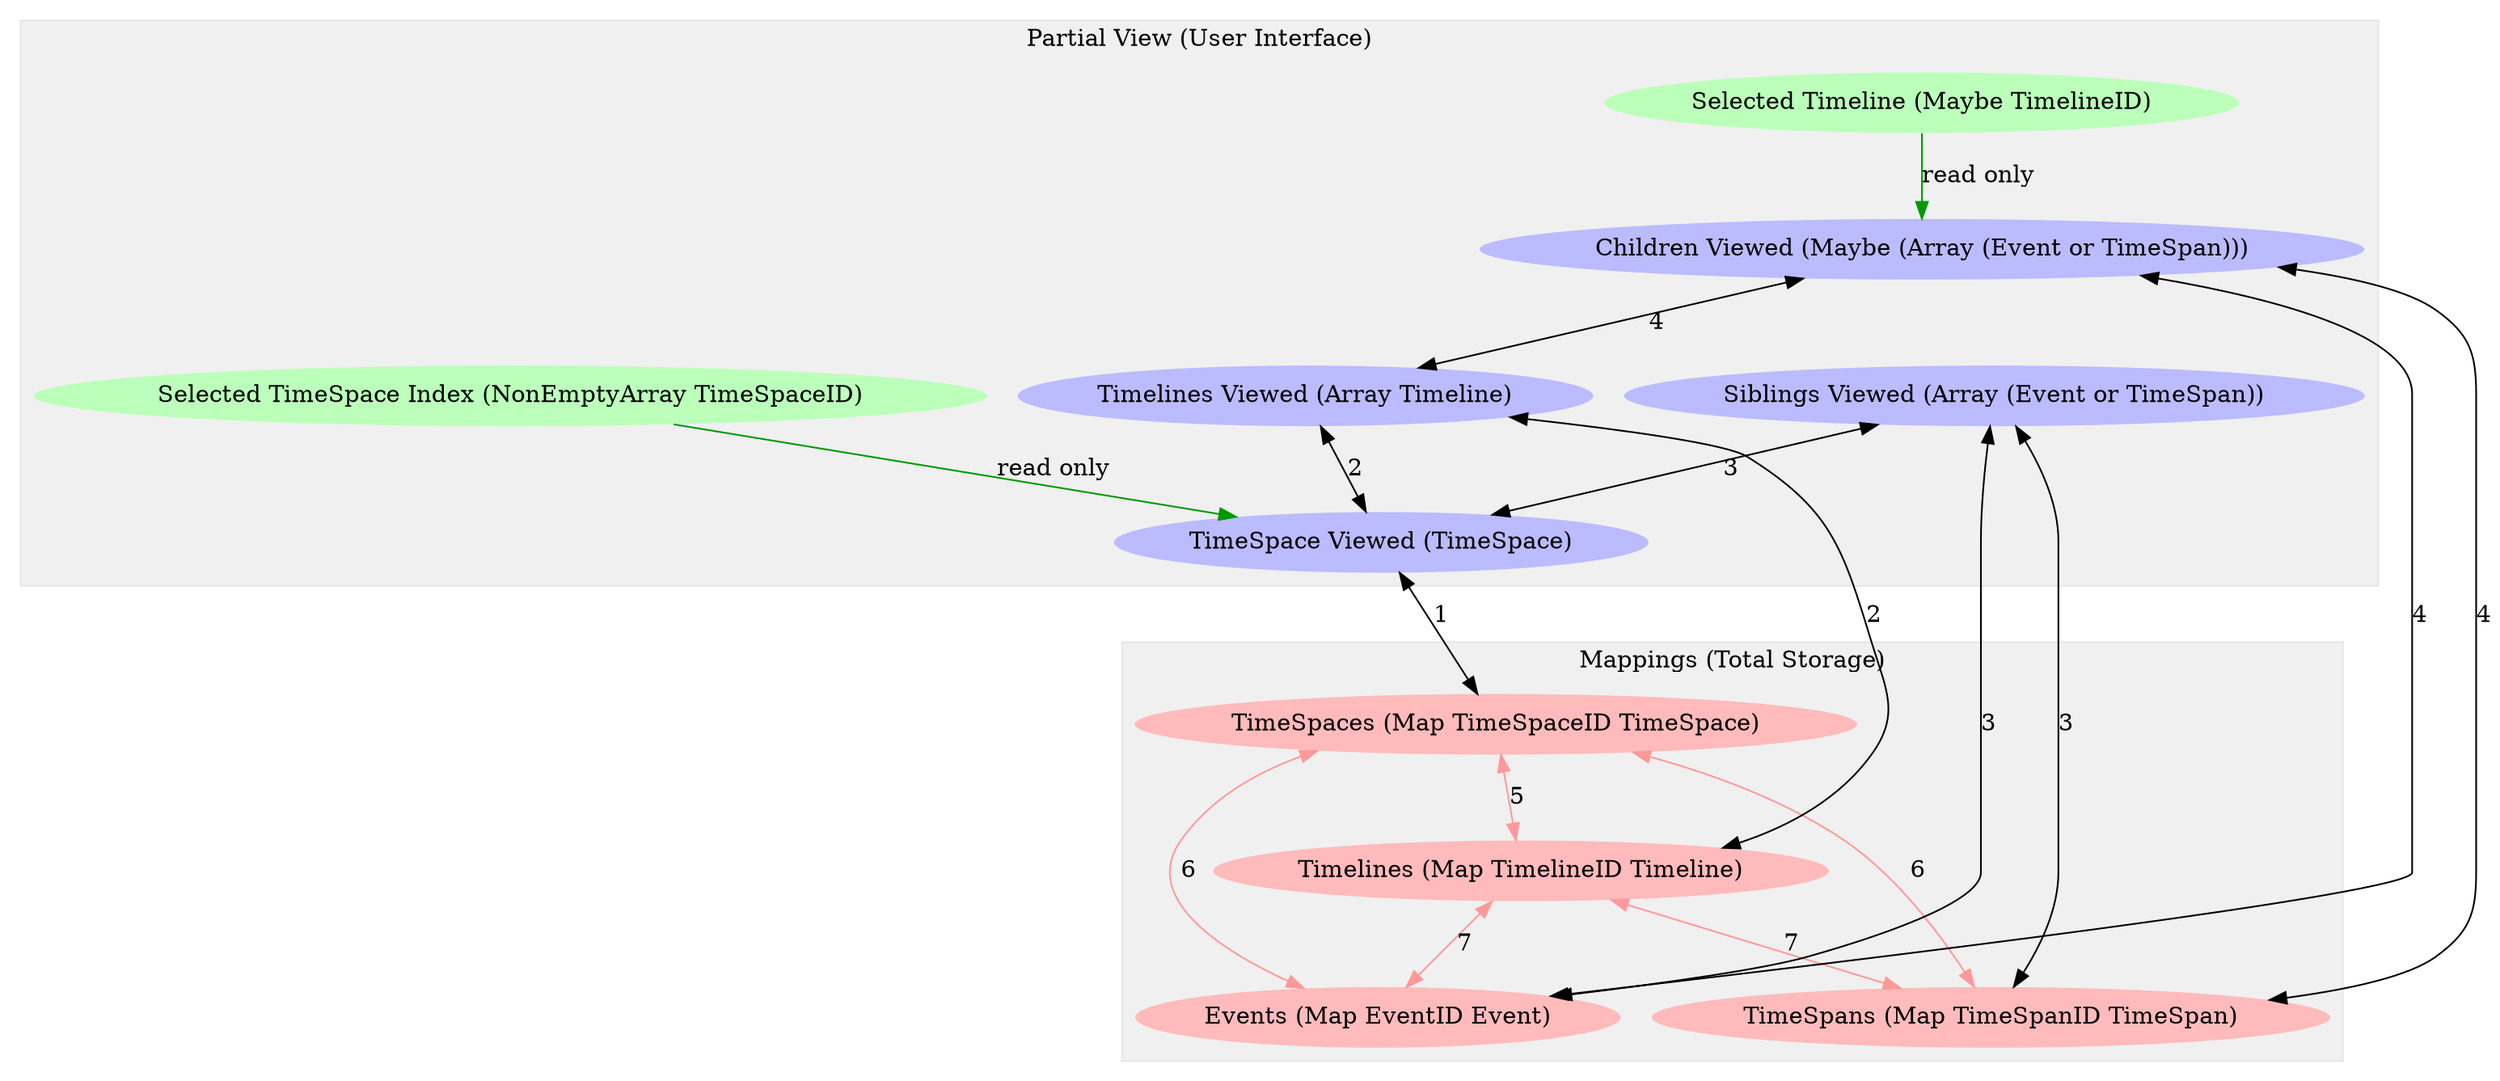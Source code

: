 digraph Signals {
  size="48,32";
  // ratio="fill";

  subgraph cluster_0 {
    label="Mappings (Total Storage)";
    color="#0000000F";
    style="filled";
    timeSpaces[label="TimeSpaces (Map TimeSpaceID TimeSpace)",style="filled",fillcolor="#ffbbbb",penwidth="0"];
    timelines[label="Timelines (Map TimelineID Timeline)",style="filled",fillcolor="#ffbbbb",penwidth="0"];
    events[label="Events (Map EventID Event)",style="filled",fillcolor="#ffbbbb",penwidth="0"];
    timeSpans[label="TimeSpans (Map TimeSpanID TimeSpan)",style="filled",fillcolor="#ffbbbb",penwidth="0"];
  }

  subgraph cluster_1 {
    label="Partial View (User Interface)";
    color="#0000000F";
    style="filled";
    timeSpaceViewed[label="TimeSpace Viewed (TimeSpace)",style="filled",fillcolor="#bbbbff",penwidth="0"];
    timeSpaceIndex[label="Selected TimeSpace Index (NonEmptyArray TimeSpaceID)",style="filled",fillcolor="#bbffbb",penwidth="0"];
    timelinesViewed[label="Timelines Viewed (Array Timeline)",style="filled",fillcolor="#bbbbff",penwidth="0"];
    timelineSelected[label="Selected Timeline (Maybe TimelineID)",style="filled",fillcolor="#bbffbb",penwidth="0"];
    siblingsViewed[label="Siblings Viewed (Array (Event or TimeSpan))",style="filled",fillcolor="#bbbbff",penwidth="0"];
    childrenViewed[label="Children Viewed (Maybe (Array (Event or TimeSpan)))",style="filled",fillcolor="#bbbbff",penwidth="0"];
  }

  // inner mapping connectivity
  timeSpaces -> timelines [dir=both, color="#ff9999", label="5"];
  timeSpaces -> events [dir=both, color="#ff9999", label="6"];
  timeSpaces -> timeSpans [dir=both, color="#ff9999", label="6"];
  timelines -> events [dir=both, color="#ff9999", label="7"];
  timelines -> timeSpans [dir=both, color="#ff9999", label="7"];

  timeSpaceIndex -> timeSpaceViewed [color="#009900", label="read only"];
  timeSpaceViewed -> timeSpaces [dir=both, label="1"];
  // timeSpaceViewed -> timelines;

  timelinesViewed -> timeSpaceViewed [dir=both, label="2"];
  timelinesViewed -> timelines [dir=both, label="2"];

  siblingsViewed -> timeSpaceViewed [dir=both, label="3"];
  siblingsViewed -> events [dir=both, label="3"];
  siblingsViewed -> timeSpans [dir=both, label="3"];

  timelineSelected -> childrenViewed [color="#009900", label="read only"];
  childrenViewed -> timelinesViewed [dir=both, label="4"];
  childrenViewed -> events [dir=both, label="4"];
  childrenViewed -> timeSpans [dir=both, label="4"];
}
